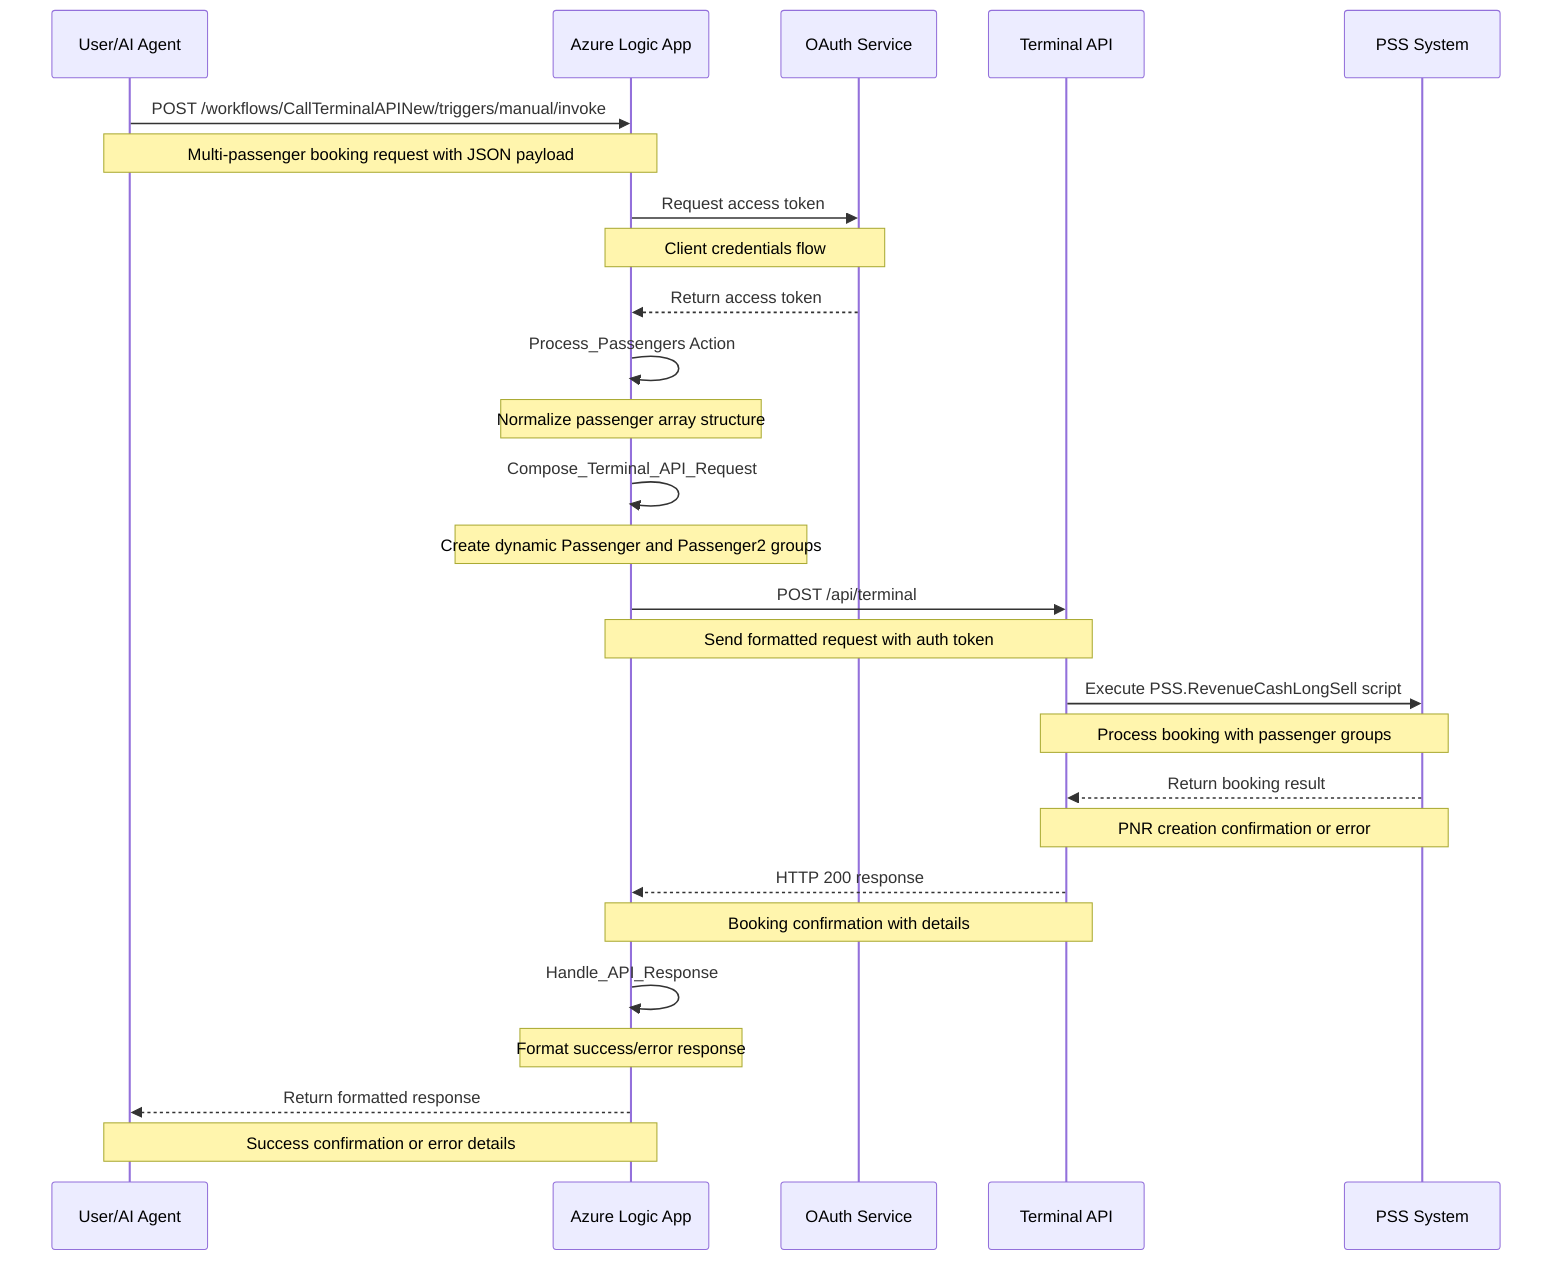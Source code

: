 sequenceDiagram
    participant User as User/AI Agent
    participant LogicApp as Azure Logic App
    participant OAuth as OAuth Service
    participant TerminalAPI as Terminal API
    participant PSS as PSS System
    
    User->>LogicApp: POST /workflows/CallTerminalAPINew/triggers/manual/invoke
    Note over User,LogicApp: Multi-passenger booking request with JSON payload
    
    LogicApp->>OAuth: Request access token
    Note over LogicApp,OAuth: Client credentials flow
    OAuth-->>LogicApp: Return access token
    
    LogicApp->>LogicApp: Process_Passengers Action
    Note over LogicApp: Normalize passenger array structure
    
    LogicApp->>LogicApp: Compose_Terminal_API_Request
    Note over LogicApp: Create dynamic Passenger and Passenger2 groups
    
    LogicApp->>TerminalAPI: POST /api/terminal
    Note over LogicApp,TerminalAPI: Send formatted request with auth token
    
    TerminalAPI->>PSS: Execute PSS.RevenueCashLongSell script
    Note over TerminalAPI,PSS: Process booking with passenger groups
    
    PSS-->>TerminalAPI: Return booking result
    Note over PSS,TerminalAPI: PNR creation confirmation or error
    
    TerminalAPI-->>LogicApp: HTTP 200 response
    Note over TerminalAPI,LogicApp: Booking confirmation with details
    
    LogicApp->>LogicApp: Handle_API_Response
    Note over LogicApp: Format success/error response
    
    LogicApp-->>User: Return formatted response
    Note over LogicApp,User: Success confirmation or error details